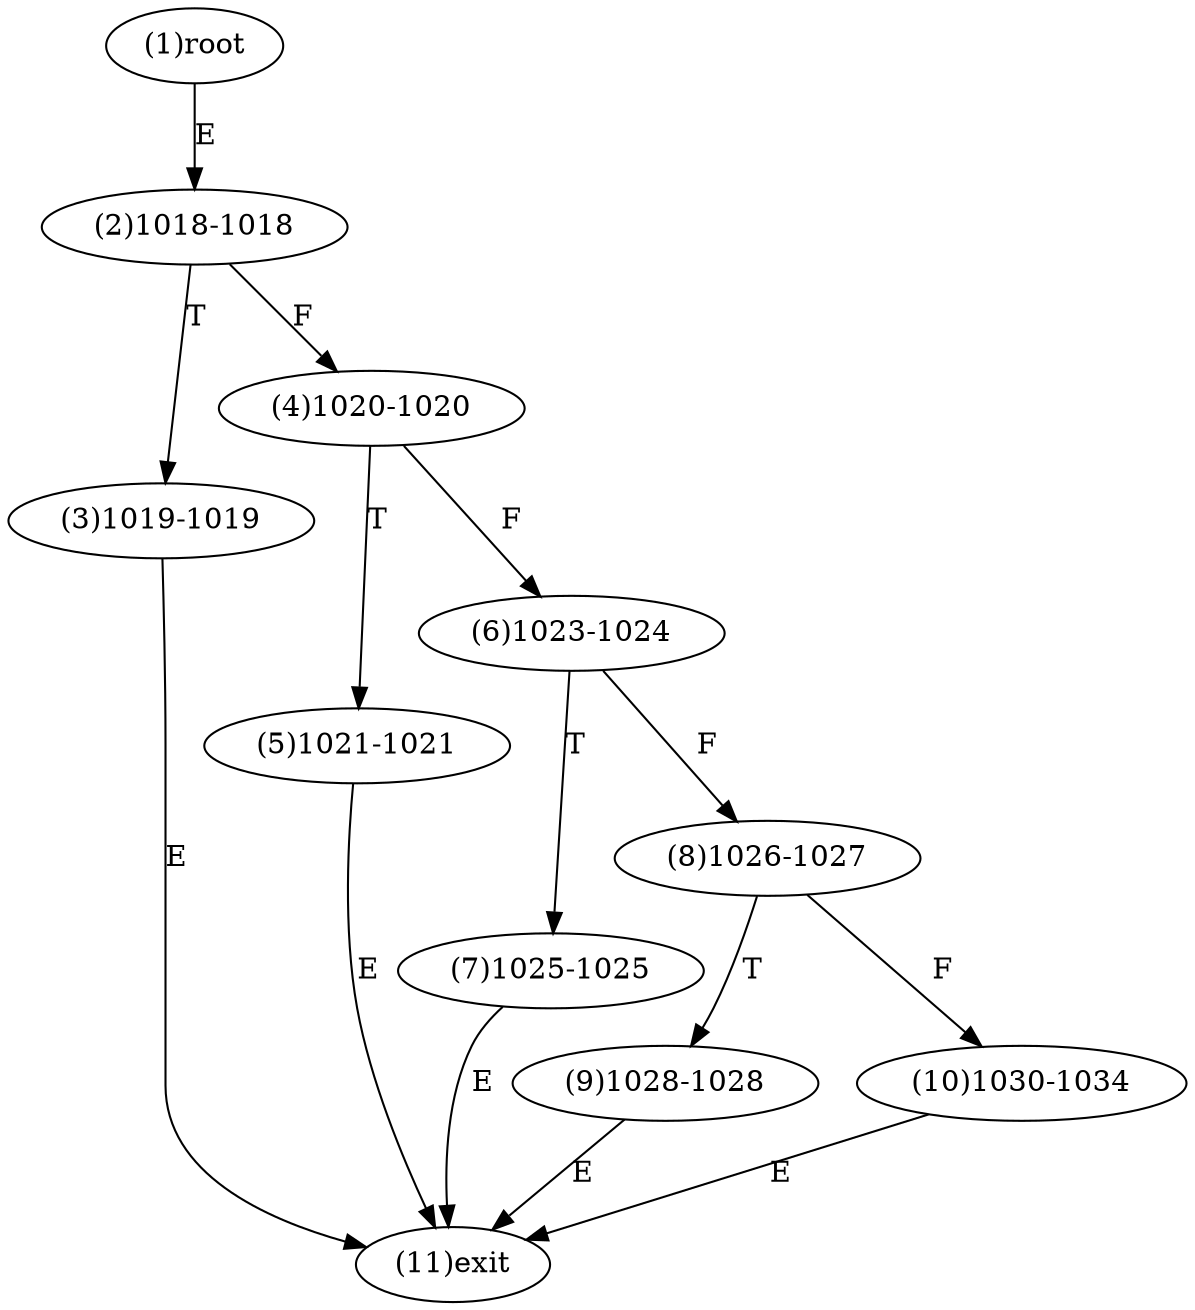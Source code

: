 digraph "" { 
1[ label="(1)root"];
2[ label="(2)1018-1018"];
3[ label="(3)1019-1019"];
4[ label="(4)1020-1020"];
5[ label="(5)1021-1021"];
6[ label="(6)1023-1024"];
7[ label="(7)1025-1025"];
8[ label="(8)1026-1027"];
9[ label="(9)1028-1028"];
10[ label="(10)1030-1034"];
11[ label="(11)exit"];
1->2[ label="E"];
2->4[ label="F"];
2->3[ label="T"];
3->11[ label="E"];
4->6[ label="F"];
4->5[ label="T"];
5->11[ label="E"];
6->8[ label="F"];
6->7[ label="T"];
7->11[ label="E"];
8->10[ label="F"];
8->9[ label="T"];
9->11[ label="E"];
10->11[ label="E"];
}
